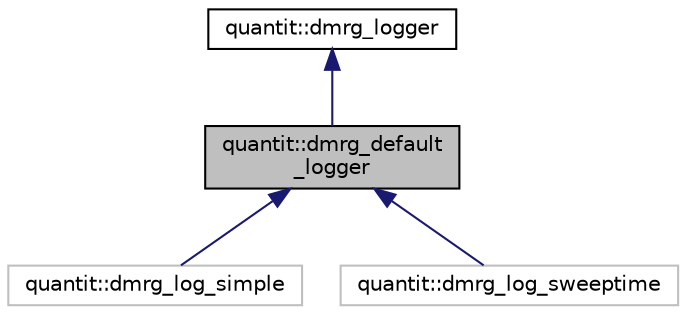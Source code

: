digraph "quantit::dmrg_default_logger"
{
 // LATEX_PDF_SIZE
  edge [fontname="Helvetica",fontsize="10",labelfontname="Helvetica",labelfontsize="10"];
  node [fontname="Helvetica",fontsize="10",shape=record];
  Node1 [label="quantit::dmrg_default\l_logger",height=0.2,width=0.4,color="black", fillcolor="grey75", style="filled", fontcolor="black",tooltip=" "];
  Node2 -> Node1 [dir="back",color="midnightblue",fontsize="10",style="solid",fontname="Helvetica"];
  Node2 [label="quantit::dmrg_logger",height=0.2,width=0.4,color="black", fillcolor="white", style="filled",URL="$classquantit_1_1dmrg__logger.html",tooltip=" "];
  Node1 -> Node3 [dir="back",color="midnightblue",fontsize="10",style="solid",fontname="Helvetica"];
  Node3 [label="quantit::dmrg_log_simple",height=0.2,width=0.4,color="grey75", fillcolor="white", style="filled",URL="$classquantit_1_1dmrg__log__simple.html",tooltip=" "];
  Node1 -> Node4 [dir="back",color="midnightblue",fontsize="10",style="solid",fontname="Helvetica"];
  Node4 [label="quantit::dmrg_log_sweeptime",height=0.2,width=0.4,color="grey75", fillcolor="white", style="filled",URL="$classquantit_1_1dmrg__log__sweeptime.html",tooltip=" "];
}
